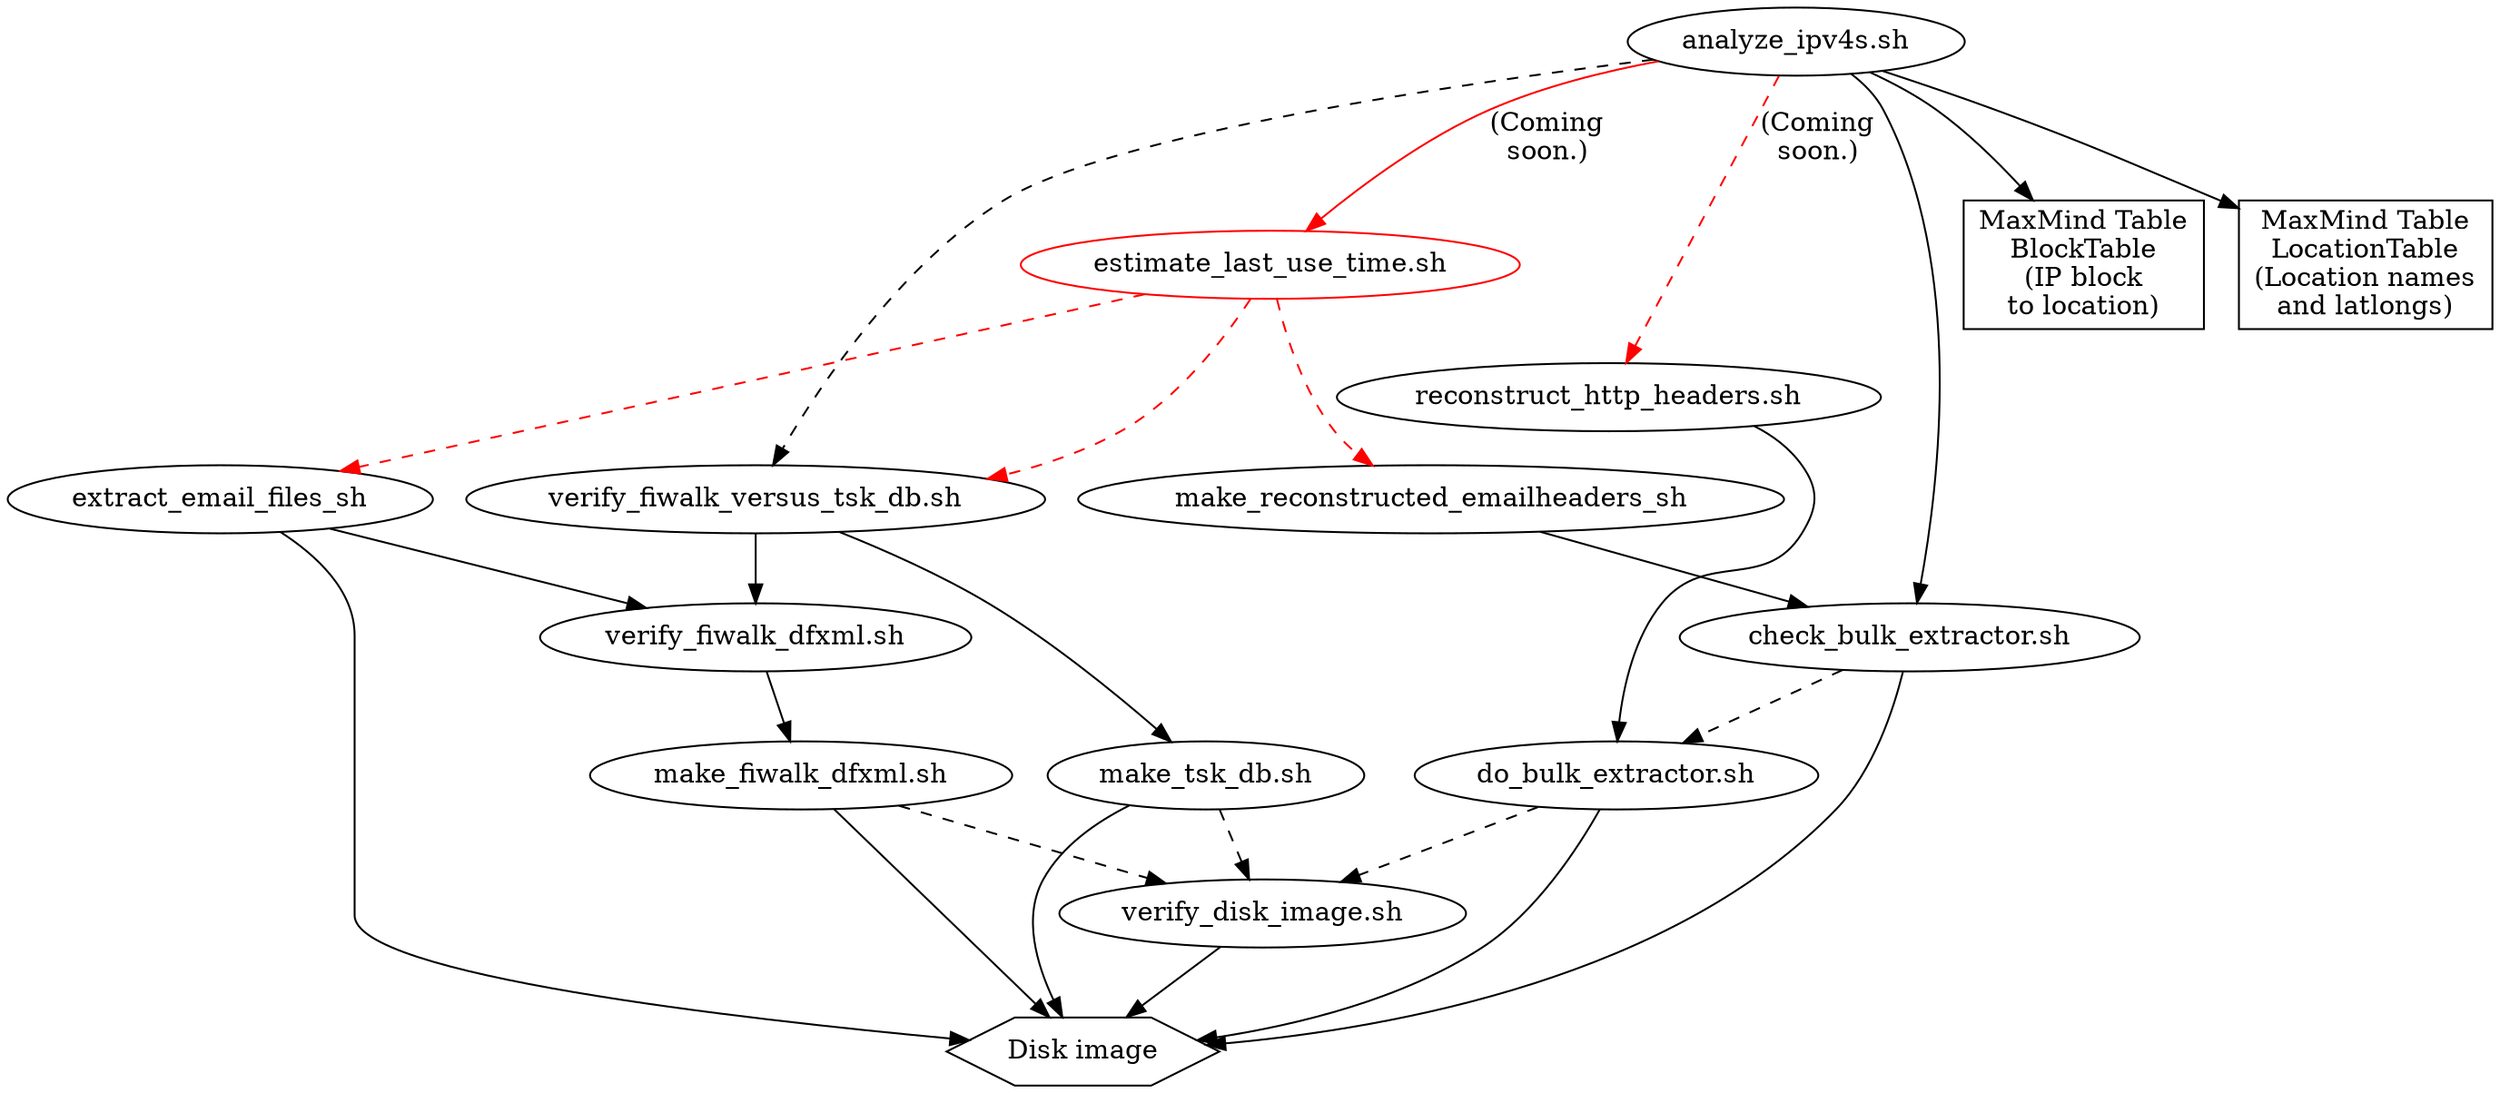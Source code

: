 //Dependency graph of geoproc's Makefile
digraph "geoproc.makefile"
	{
	analyze_ipv4s_sh [label="analyze_ipv4s.sh"];
	analyze_ipv4s_sh -> check_bulk_extractor_sh;
	analyze_ipv4s_sh -> estimate_last_use_time_sh [color="red" label="(Coming\nsoon.)"];
	analyze_ipv4s_sh -> reconstruct_http_headers_sh [style=dashed color="red" label="(Coming\nsoon.)"];
	analyze_ipv4s_sh -> maxmind_blocktable;
	analyze_ipv4s_sh -> maxmind_locationtable;
	analyze_ipv4s_sh -> verify_fiwalk_versus_tsk_db_sh [style=dashed];

	check_bulk_extractor_sh [label="check_bulk_extractor.sh"];
	check_bulk_extractor_sh -> diskimage;
	check_bulk_extractor_sh -> do_bulk_extractor_sh [style=dashed];

	diskimage [label="Disk image" shape="hexagon"];

	do_bulk_extractor_sh [label="do_bulk_extractor.sh"];
	do_bulk_extractor_sh -> diskimage;
	do_bulk_extractor_sh -> verify_disk_image_sh [style=dashed];

	estimate_last_use_time_sh [label="estimate_last_use_time.sh" color="red"];
	estimate_last_use_time_sh -> extract_email_files_sh [style=dashed color="red"];
	estimate_last_use_time_sh -> make_reconstructed_emailheaders_sh [style=dashed color="red"];
	estimate_last_use_time_sh -> verify_fiwalk_versus_tsk_db_sh [style=dashed color="red"];

	extract_email_files_sh -> verify_fiwalk_dfxml_sh;
	extract_email_files_sh -> diskimage;

	make_fiwalk_dfxml_sh [label="make_fiwalk_dfxml.sh"];
	make_fiwalk_dfxml_sh -> diskimage;
	make_fiwalk_dfxml_sh -> verify_disk_image_sh [style=dashed];

	make_reconstructed_emailheaders_sh -> check_bulk_extractor_sh;

	reconstruct_http_headers_sh [label="reconstruct_http_headers.sh"];
	reconstruct_http_headers_sh -> do_bulk_extractor_sh;

	make_tsk_db_sh [label="make_tsk_db.sh"];
	make_tsk_db_sh -> diskimage;
	make_tsk_db_sh -> verify_disk_image_sh [style=dashed];

	maxmind_blocktable [label="MaxMind Table\nBlockTable\n(IP block\nto location)" shape="rectangle"];

	maxmind_locationtable [label="MaxMind Table\nLocationTable\n(Location names\nand latlongs)" shape="rectangle"];

	verify_disk_image_sh [label="verify_disk_image.sh"];
	verify_disk_image_sh -> diskimage;

	verify_fiwalk_dfxml_sh [label="verify_fiwalk_dfxml.sh"];
	verify_fiwalk_dfxml_sh -> make_fiwalk_dfxml_sh;

	verify_fiwalk_versus_tsk_db_sh [label="verify_fiwalk_versus_tsk_db.sh"];
	verify_fiwalk_versus_tsk_db_sh -> make_tsk_db_sh;
	verify_fiwalk_versus_tsk_db_sh -> verify_fiwalk_dfxml_sh;
}
